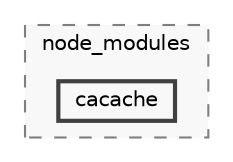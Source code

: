 digraph "backend/node_modules/cacache"
{
 // LATEX_PDF_SIZE
  bgcolor="transparent";
  edge [fontname=Helvetica,fontsize=10,labelfontname=Helvetica,labelfontsize=10];
  node [fontname=Helvetica,fontsize=10,shape=box,height=0.2,width=0.4];
  compound=true
  subgraph clusterdir_86dbea9de526ba50b112ba867d8b4b1f {
    graph [ bgcolor="#f8f8f8", pencolor="grey50", label="node_modules", fontname=Helvetica,fontsize=10 style="filled,dashed", URL="dir_86dbea9de526ba50b112ba867d8b4b1f.html",tooltip=""]
  dir_4f5a97033bd865fc3f9fdcfd3509efca [label="cacache", fillcolor="#f8f8f8", color="grey25", style="filled,bold", URL="dir_4f5a97033bd865fc3f9fdcfd3509efca.html",tooltip=""];
  }
}
